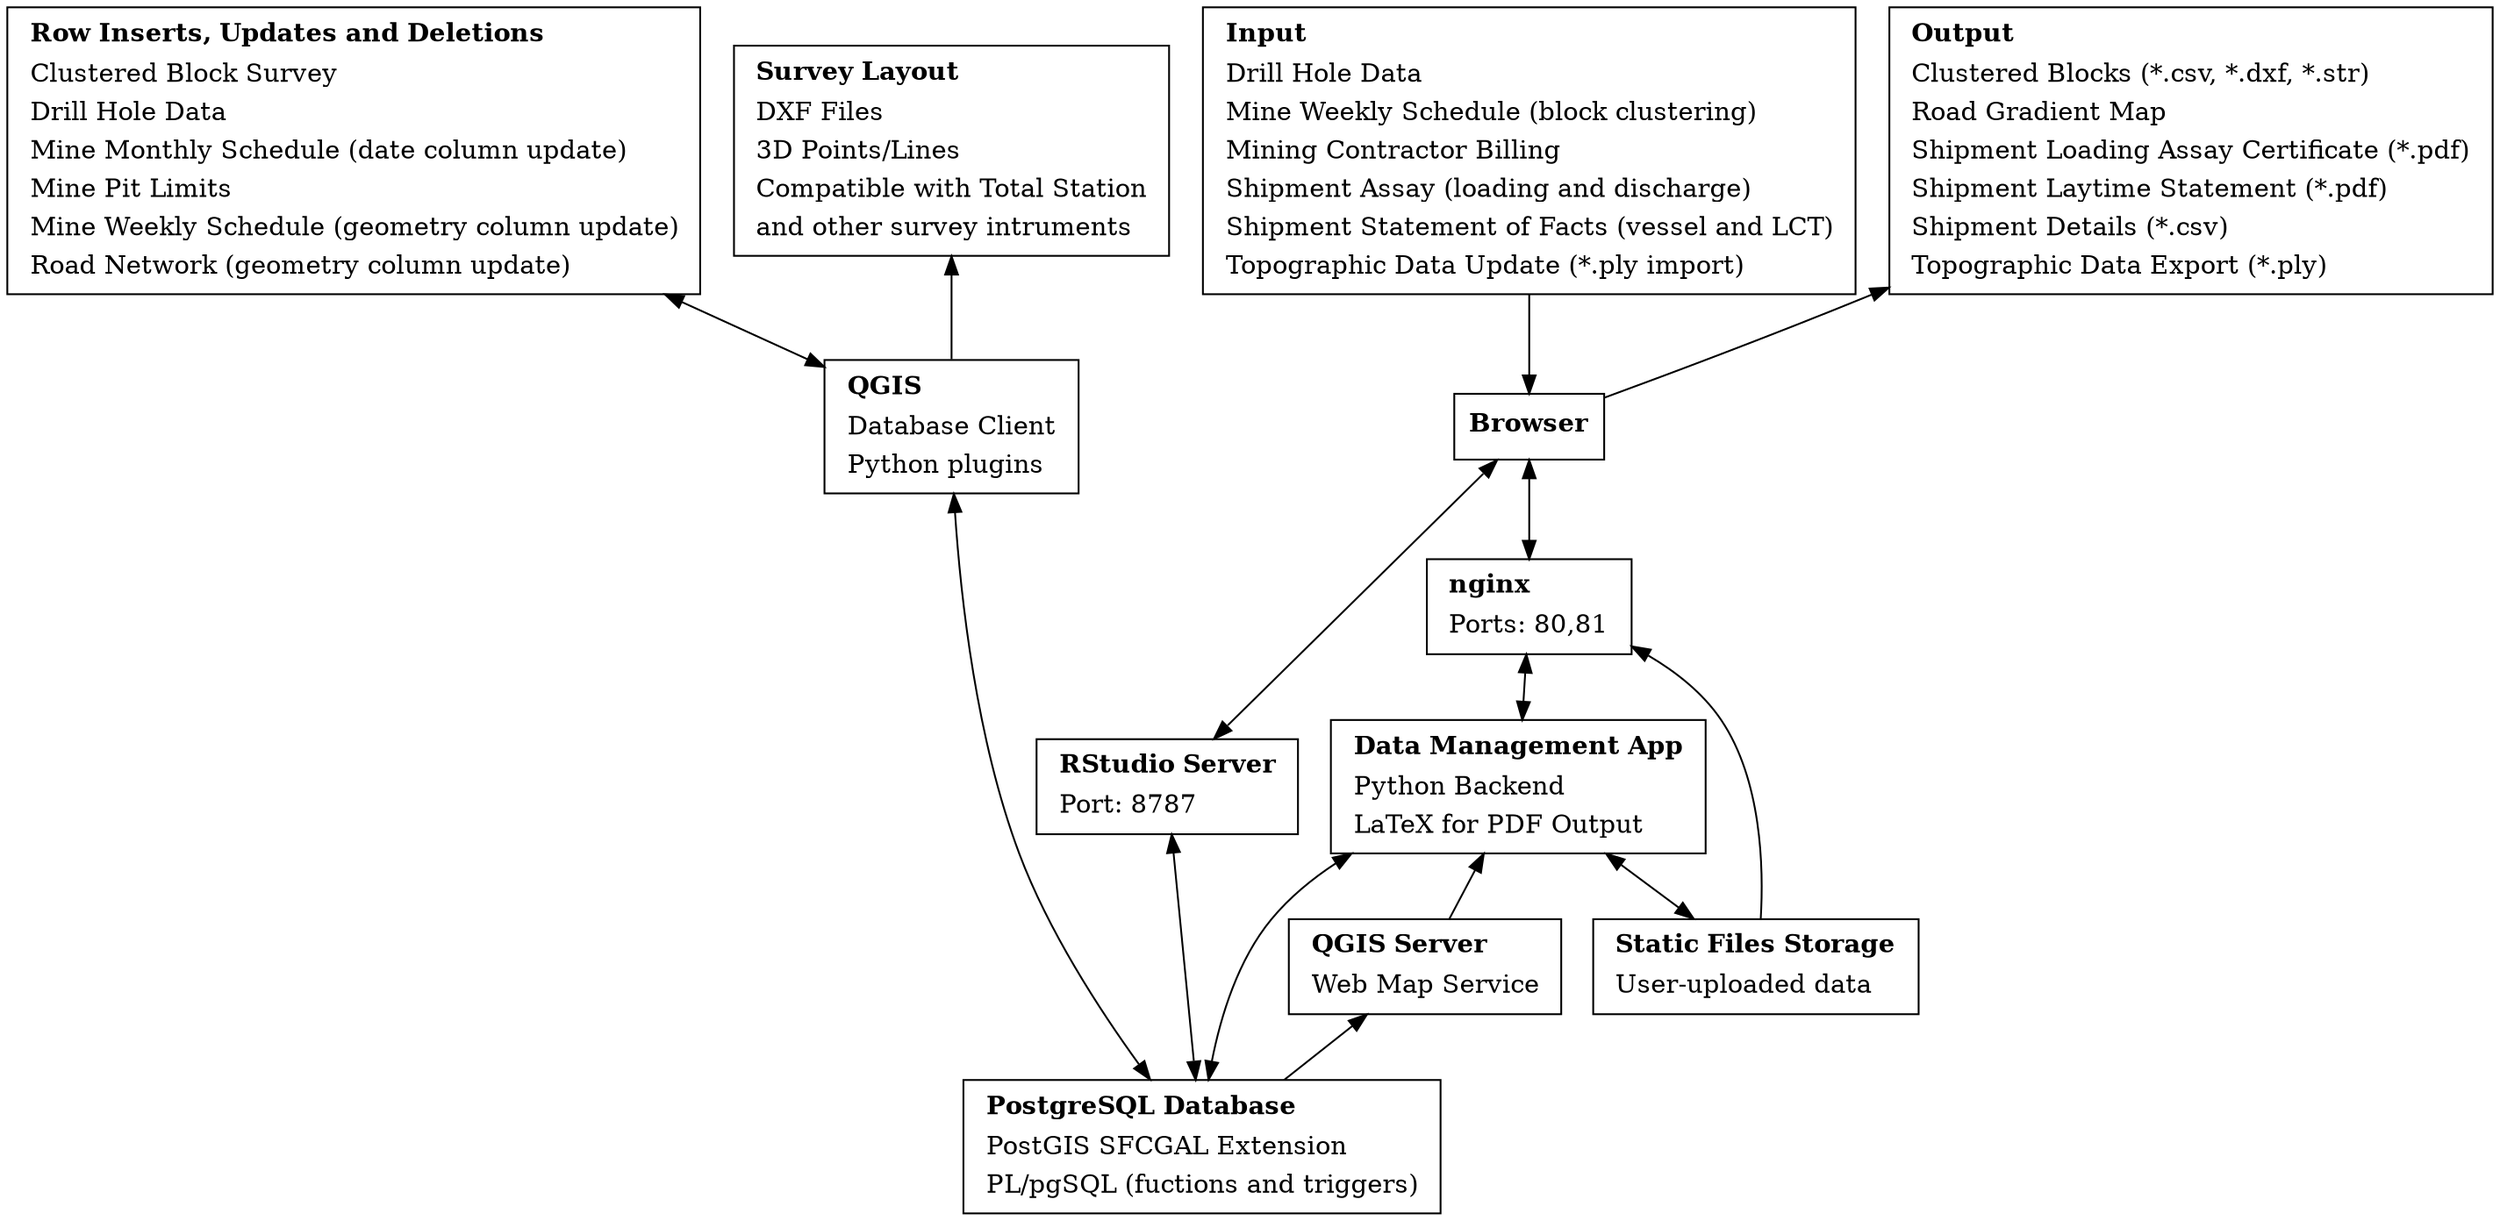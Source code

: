 digraph data_flow {
    node [shape = box]
        browser [label=<<B>Browser</B>>];
        browser_input [label=<<TABLE BORDER="0">
            <TR><TD ALIGN="LEFT"><B>Input</B></TD></TR>
            <TR><TD ALIGN="LEFT">Drill Hole Data</TD></TR>
            <TR><TD ALIGN="LEFT">Mine Weekly Schedule (block clustering)</TD></TR>
            <TR><TD ALIGN="LEFT">Mining Contractor Billing</TD></TR>
            <TR><TD ALIGN="LEFT">Shipment Assay (loading and discharge)</TD></TR>
            <TR><TD ALIGN="LEFT">Shipment Statement of Facts (vessel and LCT)</TD></TR>
            <TR><TD ALIGN="LEFT">Topographic Data Update (*.ply import)</TD></TR>
            </TABLE>>];
        browser_output [label=<<TABLE BORDER="0">
            <TR><TD ALIGN="LEFT"><B>Output</B></TD></TR>
            <TR><TD ALIGN="LEFT">Clustered Blocks (*.csv, *.dxf, *.str)</TD></TR>
            <TR><TD ALIGN="LEFT">Road Gradient Map</TD></TR>
            <TR><TD ALIGN="LEFT">Shipment Loading Assay Certificate (*.pdf)</TD></TR>
            <TR><TD ALIGN="LEFT">Shipment Laytime Statement (*.pdf)</TD></TR>
            <TR><TD ALIGN="LEFT">Shipment Details (*.csv)</TD></TR>
            <TR><TD ALIGN="LEFT">Topographic Data Export (*.ply)</TD></TR>
            </TABLE>>];
        dm_app [label=<<TABLE BORDER="0">
            <TR><TD ALIGN="LEFT"><B>Data Management App</B></TD></TR>
            <TR><TD ALIGN="LEFT">Python Backend</TD></TR>
            <TR><TD ALIGN="LEFT">LaTeX for PDF Output</TD></TR>
            </TABLE>>];
        dm_db [label=<<TABLE BORDER="0">
            <TR><TD ALIGN="LEFT"><B>PostgreSQL Database</B></TD></TR>
            <TR><TD ALIGN="LEFT">PostGIS SFCGAL Extension</TD></TR>
            <TR><TD ALIGN="LEFT">PL/pgSQL (fuctions and triggers)</TD></TR>
            </TABLE>>];
        qgis [label=<<TABLE BORDER="0">
            <TR><TD ALIGN="LEFT"><B>QGIS</B></TD></TR>
            <TR><TD ALIGN="LEFT">Database Client</TD></TR>
            <TR><TD ALIGN="LEFT">Python plugins</TD></TR>
            </TABLE>>];
        qgis_input [label=<<TABLE BORDER="0">
            <TR><TD ALIGN="LEFT"><B>Row Inserts, Updates and Deletions</B></TD></TR>
            <TR><TD ALIGN="LEFT">Clustered Block Survey</TD></TR>
            <TR><TD ALIGN="LEFT">Drill Hole Data</TD></TR>
            <TR><TD ALIGN="LEFT">Mine Monthly Schedule (date column update)</TD></TR>
            <TR><TD ALIGN="LEFT">Mine Pit Limits</TD></TR>
            <TR><TD ALIGN="LEFT">Mine Weekly Schedule (geometry column update)</TD></TR>
            <TR><TD ALIGN="LEFT">Road Network (geometry column update)</TD></TR>
            </TABLE>>];
        qgis_output [label=<<TABLE BORDER="0">
            <TR><TD ALIGN="LEFT"><B>Survey Layout</B></TD></TR>
            <TR><TD ALIGN="LEFT">DXF Files</TD></TR>
            <TR><TD ALIGN="LEFT">3D Points/Lines</TD></TR>
            <TR><TD ALIGN="LEFT">Compatible with Total Station</TD></TR>
            <TR><TD ALIGN="LEFT">and other survey intruments</TD></TR>
            </TABLE>>];
        qgis_server [label=<<TABLE BORDER="0">
            <TR><TD ALIGN="LEFT"><B>QGIS Server</B></TD></TR>
            <TR><TD ALIGN="LEFT">Web Map Service</TD></TR>
            </TABLE>>];
        rstudio [label=<<TABLE BORDER="0">
            <TR><TD ALIGN="LEFT"><B>RStudio Server</B></TD></TR>
            <TR><TD ALIGN="LEFT">Port: 8787</TD></TR>
            </TABLE>>];
        static_files [label=<<TABLE BORDER="0">
            <TR><TD ALIGN="LEFT"><B>Static Files Storage</B></TD></TR>
            <TR><TD ALIGN="LEFT">User-uploaded data</TD></TR>
            </TABLE>>];
        web_server [label=<<TABLE BORDER="0">
            <TR><TD ALIGN="LEFT"><B>nginx</B></TD></TR>
            <TR><TD ALIGN="LEFT">Ports: 80,81</TD></TR>
            </TABLE>>];

    edge [dir = back]
        browser_output -> browser;
        dm_app -> qgis_server;
        qgis_output -> qgis;
        qgis_server -> dm_db;
        web_server -> static_files;

    edge [dir = both]
        browser -> rstudio;
        browser -> web_server;
        dm_app -> dm_db;
        dm_app -> static_files;
        qgis -> dm_db;
        qgis_input -> qgis;
        rstudio -> dm_db;
        web_server -> dm_app;

    edge [dir = formward]
        browser_input -> browser;

    {rank = same;
        browser;
        qgis;}
}
